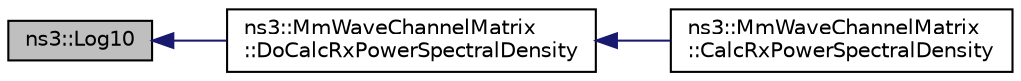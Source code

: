 digraph "ns3::Log10"
{
  edge [fontname="Helvetica",fontsize="10",labelfontname="Helvetica",labelfontsize="10"];
  node [fontname="Helvetica",fontsize="10",shape=record];
  rankdir="LR";
  Node1 [label="ns3::Log10",height=0.2,width=0.4,color="black", fillcolor="grey75", style="filled", fontcolor="black"];
  Node1 -> Node2 [dir="back",color="midnightblue",fontsize="10",style="solid"];
  Node2 [label="ns3::MmWaveChannelMatrix\l::DoCalcRxPowerSpectralDensity",height=0.2,width=0.4,color="black", fillcolor="white", style="filled",URL="$d6/d57/classns3_1_1MmWaveChannelMatrix.html#a707a28baf614560635774d0994a656f3"];
  Node2 -> Node3 [dir="back",color="midnightblue",fontsize="10",style="solid"];
  Node3 [label="ns3::MmWaveChannelMatrix\l::CalcRxPowerSpectralDensity",height=0.2,width=0.4,color="black", fillcolor="white", style="filled",URL="$d6/d57/classns3_1_1MmWaveChannelMatrix.html#aa6524cfff31f5c6c2d8aca4915ff9f8d"];
}
